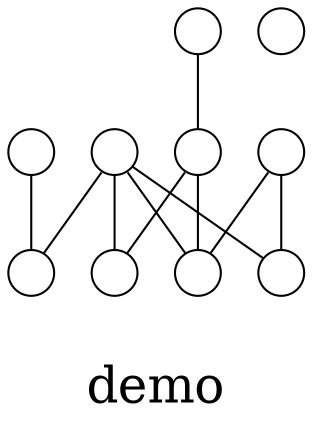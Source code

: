 /*****
demo
*****/

graph G {
  graph [splines=false overlap=false]
  node  [shape=ellipse, width=0.3, height=0.3, label=""]
  0 ;
  1 ;
  2 ;
  3 ;
  4 ;
  5 ;
  6 ;
  7 ;
  8 ;
  9 ;
  0 -- 4;
  0 -- 6;
  0 -- 7;
  0 -- 9;
  1 -- 3;
  2 -- 4;
  3 -- 6;
  3 -- 7;
  5 -- 7;
  5 -- 9;
8;
  label = "\ndemo\n";  fontsize=24;
}
